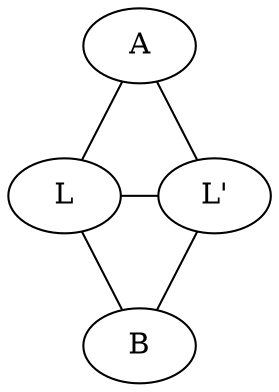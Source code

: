 graph IntersectionGraph {
A -- L;
LL[label="L'"];
A -- LL;
L -- LL;
L -- B;
LL -- B;
{rank=same; "L" "LL"}
}
